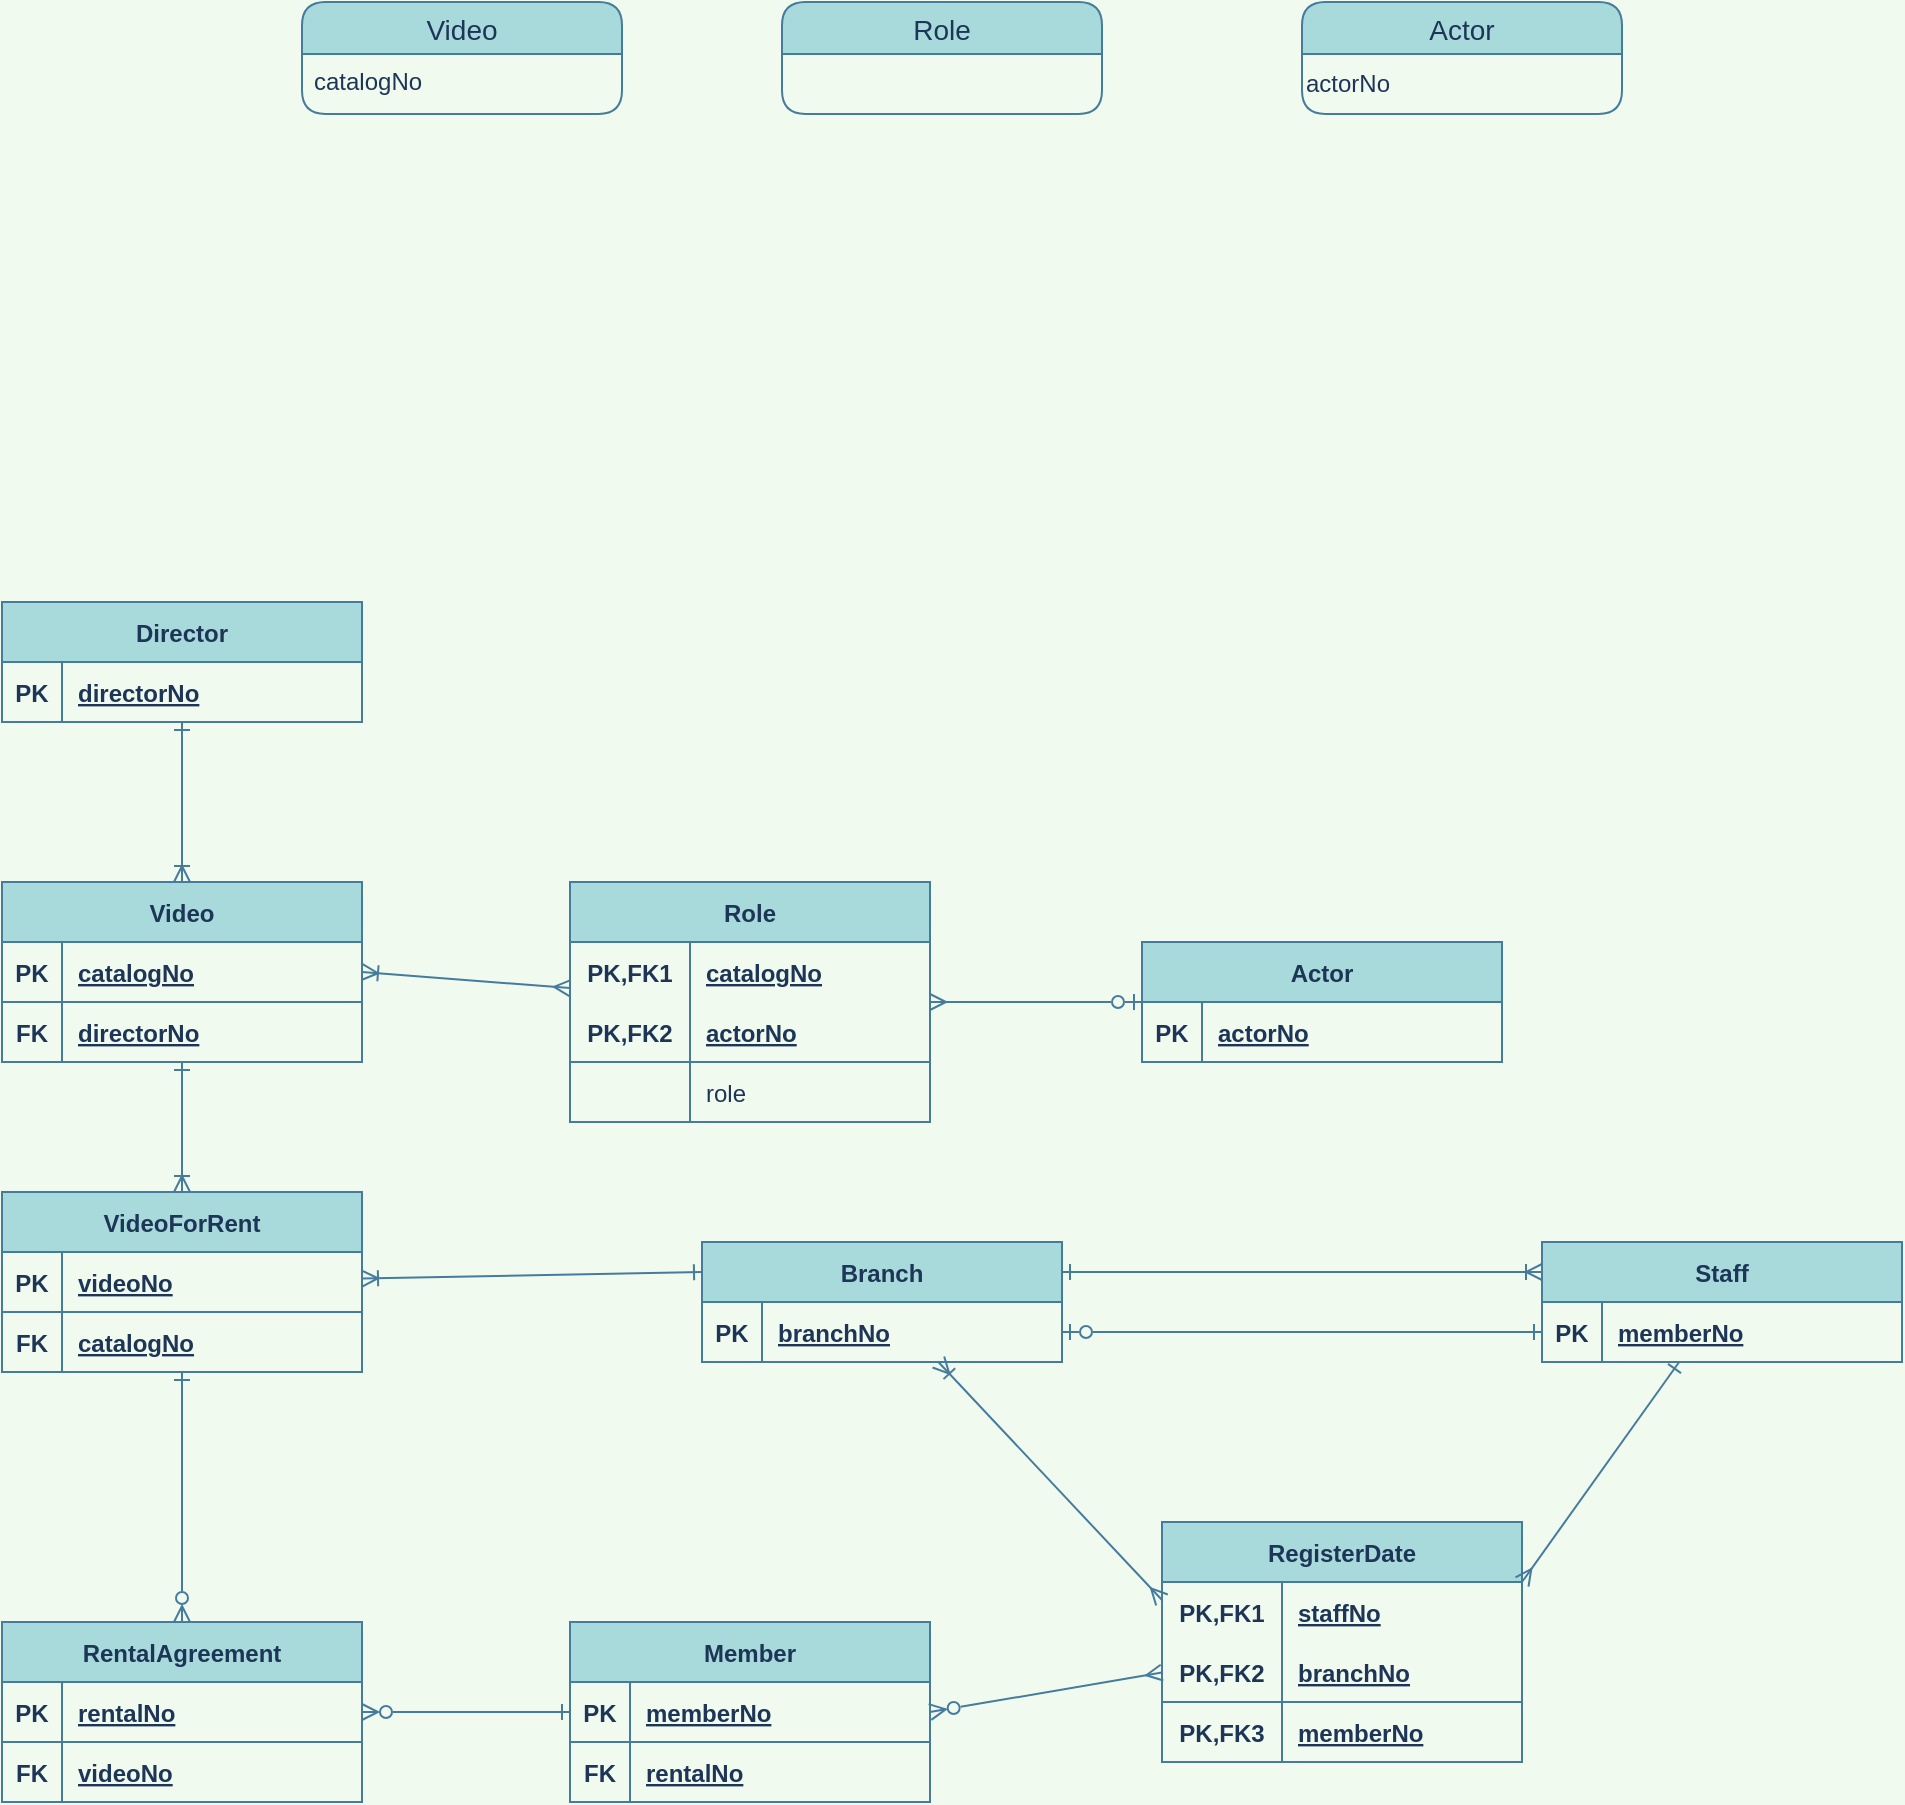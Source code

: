 <mxfile version="20.8.21" type="github">
  <diagram name="Page-1" id="j5njX1q8XNSfH6PFAkAE">
    <mxGraphModel dx="1781" dy="1816" grid="1" gridSize="10" guides="1" tooltips="1" connect="1" arrows="1" fold="1" page="1" pageScale="1" pageWidth="827" pageHeight="1169" background="#F1FAEE" math="1" shadow="0">
      <root>
        <mxCell id="0" />
        <mxCell id="1" parent="0" />
        <mxCell id="_9JVNpXohDjdHa2dbruk-77" value="VideoForRent" style="shape=table;startSize=30;container=1;collapsible=1;childLayout=tableLayout;fixedRows=1;rowLines=0;fontStyle=1;align=center;resizeLast=1;strokeColor=#457B9D;fontColor=#1D3557;fillColor=#A8DADC;" parent="1" vertex="1">
          <mxGeometry x="-50" y="495" width="180" height="90" as="geometry" />
        </mxCell>
        <mxCell id="_9JVNpXohDjdHa2dbruk-78" value="" style="shape=tableRow;horizontal=0;startSize=0;swimlaneHead=0;swimlaneBody=0;fillColor=none;collapsible=0;dropTarget=0;points=[[0,0.5],[1,0.5]];portConstraint=eastwest;top=0;left=0;right=0;bottom=1;strokeColor=#457B9D;fontColor=#1D3557;" parent="_9JVNpXohDjdHa2dbruk-77" vertex="1">
          <mxGeometry y="30" width="180" height="30" as="geometry" />
        </mxCell>
        <mxCell id="_9JVNpXohDjdHa2dbruk-79" value="PK" style="shape=partialRectangle;connectable=0;fillColor=none;top=0;left=0;bottom=0;right=0;fontStyle=1;overflow=hidden;strokeColor=#457B9D;fontColor=#1D3557;" parent="_9JVNpXohDjdHa2dbruk-78" vertex="1">
          <mxGeometry width="30" height="30" as="geometry">
            <mxRectangle width="30" height="30" as="alternateBounds" />
          </mxGeometry>
        </mxCell>
        <mxCell id="_9JVNpXohDjdHa2dbruk-80" value="videoNo" style="shape=partialRectangle;connectable=0;fillColor=none;top=0;left=0;bottom=0;right=0;align=left;spacingLeft=6;fontStyle=5;overflow=hidden;strokeColor=#457B9D;fontColor=#1D3557;" parent="_9JVNpXohDjdHa2dbruk-78" vertex="1">
          <mxGeometry x="30" width="150" height="30" as="geometry">
            <mxRectangle width="150" height="30" as="alternateBounds" />
          </mxGeometry>
        </mxCell>
        <mxCell id="_9JVNpXohDjdHa2dbruk-90" value="" style="shape=tableRow;horizontal=0;startSize=0;swimlaneHead=0;swimlaneBody=0;fillColor=none;collapsible=0;dropTarget=0;points=[[0,0.5],[1,0.5]];portConstraint=eastwest;top=0;left=0;right=0;bottom=1;strokeColor=#457B9D;fontColor=#1D3557;" parent="_9JVNpXohDjdHa2dbruk-77" vertex="1">
          <mxGeometry y="60" width="180" height="30" as="geometry" />
        </mxCell>
        <mxCell id="_9JVNpXohDjdHa2dbruk-91" value="FK" style="shape=partialRectangle;connectable=0;fillColor=none;top=0;left=0;bottom=0;right=0;fontStyle=1;overflow=hidden;strokeColor=#457B9D;fontColor=#1D3557;" parent="_9JVNpXohDjdHa2dbruk-90" vertex="1">
          <mxGeometry width="30" height="30" as="geometry">
            <mxRectangle width="30" height="30" as="alternateBounds" />
          </mxGeometry>
        </mxCell>
        <mxCell id="_9JVNpXohDjdHa2dbruk-92" value="catalogNo" style="shape=partialRectangle;connectable=0;fillColor=none;top=0;left=0;bottom=0;right=0;align=left;spacingLeft=6;fontStyle=5;overflow=hidden;strokeColor=#457B9D;fontColor=#1D3557;" parent="_9JVNpXohDjdHa2dbruk-90" vertex="1">
          <mxGeometry x="30" width="150" height="30" as="geometry">
            <mxRectangle width="150" height="30" as="alternateBounds" />
          </mxGeometry>
        </mxCell>
        <mxCell id="TeuvRQ6o7DTmpfOk_Imw-14" value="Video" style="swimlane;fontStyle=0;childLayout=stackLayout;horizontal=1;startSize=26;horizontalStack=0;resizeParent=1;resizeParentMax=0;resizeLast=0;collapsible=1;marginBottom=0;align=center;fontSize=14;rounded=1;fillColor=#A8DADC;strokeColor=#457B9D;fontColor=#1D3557;" parent="1" vertex="1">
          <mxGeometry x="100" y="-100" width="160" height="56" as="geometry" />
        </mxCell>
        <mxCell id="TeuvRQ6o7DTmpfOk_Imw-15" value="catalogNo" style="text;strokeColor=none;fillColor=none;spacingLeft=4;spacingRight=4;overflow=hidden;rotatable=0;points=[[0,0.5],[1,0.5]];portConstraint=eastwest;fontSize=12;fontColor=#1D3557;" parent="TeuvRQ6o7DTmpfOk_Imw-14" vertex="1">
          <mxGeometry y="26" width="160" height="30" as="geometry" />
        </mxCell>
        <mxCell id="TeuvRQ6o7DTmpfOk_Imw-18" value="Role" style="swimlane;fontStyle=0;childLayout=stackLayout;horizontal=1;startSize=26;horizontalStack=0;resizeParent=1;resizeParentMax=0;resizeLast=0;collapsible=1;marginBottom=0;align=center;fontSize=14;rounded=1;fillColor=#A8DADC;strokeColor=#457B9D;fontColor=#1D3557;" parent="1" vertex="1">
          <mxGeometry x="340" y="-100" width="160" height="56" as="geometry" />
        </mxCell>
        <mxCell id="TeuvRQ6o7DTmpfOk_Imw-22" value="Actor" style="swimlane;fontStyle=0;childLayout=stackLayout;horizontal=1;startSize=26;horizontalStack=0;resizeParent=1;resizeParentMax=0;resizeLast=0;collapsible=1;marginBottom=0;align=center;fontSize=14;rounded=1;fillColor=#A8DADC;strokeColor=#457B9D;fontColor=#1D3557;" parent="1" vertex="1">
          <mxGeometry x="600" y="-100" width="160" height="56" as="geometry" />
        </mxCell>
        <mxCell id="_9JVNpXohDjdHa2dbruk-40" value="actorNo" style="text;html=1;align=left;verticalAlign=middle;resizable=0;points=[];autosize=1;strokeColor=none;fillColor=none;fontColor=#1D3557;" parent="TeuvRQ6o7DTmpfOk_Imw-22" vertex="1">
          <mxGeometry y="26" width="160" height="30" as="geometry" />
        </mxCell>
        <mxCell id="_9JVNpXohDjdHa2dbruk-1" value="Video" style="shape=table;startSize=30;container=1;collapsible=1;childLayout=tableLayout;fixedRows=1;rowLines=0;fontStyle=1;align=center;resizeLast=1;fillColor=#A8DADC;strokeColor=#457B9D;fontColor=#1D3557;" parent="1" vertex="1">
          <mxGeometry x="-50" y="340" width="180" height="90" as="geometry" />
        </mxCell>
        <mxCell id="_9JVNpXohDjdHa2dbruk-2" value="" style="shape=tableRow;horizontal=0;startSize=0;swimlaneHead=0;swimlaneBody=0;fillColor=none;collapsible=0;dropTarget=0;points=[[0,0.5],[1,0.5]];portConstraint=eastwest;top=0;left=0;right=0;bottom=1;strokeColor=#457B9D;fontColor=#1D3557;" parent="_9JVNpXohDjdHa2dbruk-1" vertex="1">
          <mxGeometry y="30" width="180" height="30" as="geometry" />
        </mxCell>
        <mxCell id="_9JVNpXohDjdHa2dbruk-3" value="PK" style="shape=partialRectangle;connectable=0;fillColor=none;top=0;left=0;bottom=0;right=0;fontStyle=1;overflow=hidden;strokeColor=#457B9D;fontColor=#1D3557;" parent="_9JVNpXohDjdHa2dbruk-2" vertex="1">
          <mxGeometry width="30" height="30" as="geometry">
            <mxRectangle width="30" height="30" as="alternateBounds" />
          </mxGeometry>
        </mxCell>
        <mxCell id="_9JVNpXohDjdHa2dbruk-4" value="catalogNo" style="shape=partialRectangle;connectable=0;fillColor=none;top=0;left=0;bottom=0;right=0;align=left;spacingLeft=6;fontStyle=5;overflow=hidden;strokeColor=#457B9D;fontColor=#1D3557;" parent="_9JVNpXohDjdHa2dbruk-2" vertex="1">
          <mxGeometry x="30" width="150" height="30" as="geometry">
            <mxRectangle width="150" height="30" as="alternateBounds" />
          </mxGeometry>
        </mxCell>
        <mxCell id="_9JVNpXohDjdHa2dbruk-94" value="" style="shape=tableRow;horizontal=0;startSize=0;swimlaneHead=0;swimlaneBody=0;fillColor=none;collapsible=0;dropTarget=0;points=[[0,0.5],[1,0.5]];portConstraint=eastwest;top=0;left=0;right=0;bottom=1;strokeColor=#457B9D;fontColor=#1D3557;" parent="_9JVNpXohDjdHa2dbruk-1" vertex="1">
          <mxGeometry y="60" width="180" height="30" as="geometry" />
        </mxCell>
        <mxCell id="_9JVNpXohDjdHa2dbruk-95" value="FK" style="shape=partialRectangle;connectable=0;fillColor=none;top=0;left=0;bottom=0;right=0;fontStyle=1;overflow=hidden;strokeColor=#457B9D;fontColor=#1D3557;" parent="_9JVNpXohDjdHa2dbruk-94" vertex="1">
          <mxGeometry width="30" height="30" as="geometry">
            <mxRectangle width="30" height="30" as="alternateBounds" />
          </mxGeometry>
        </mxCell>
        <mxCell id="_9JVNpXohDjdHa2dbruk-96" value="directorNo" style="shape=partialRectangle;connectable=0;fillColor=none;top=0;left=0;bottom=0;right=0;align=left;spacingLeft=6;fontStyle=5;overflow=hidden;strokeColor=#457B9D;fontColor=#1D3557;" parent="_9JVNpXohDjdHa2dbruk-94" vertex="1">
          <mxGeometry x="30" width="150" height="30" as="geometry">
            <mxRectangle width="150" height="30" as="alternateBounds" />
          </mxGeometry>
        </mxCell>
        <mxCell id="_9JVNpXohDjdHa2dbruk-14" value="Role" style="shape=table;startSize=30;container=1;collapsible=1;childLayout=tableLayout;fixedRows=1;rowLines=0;fontStyle=1;align=center;resizeLast=1;fillColor=#A8DADC;strokeColor=#457B9D;fontColor=#1D3557;" parent="1" vertex="1">
          <mxGeometry x="234" y="340" width="180" height="120" as="geometry" />
        </mxCell>
        <mxCell id="_9JVNpXohDjdHa2dbruk-15" value="" style="shape=tableRow;horizontal=0;startSize=0;swimlaneHead=0;swimlaneBody=0;fillColor=none;collapsible=0;dropTarget=0;points=[[0,0.5],[1,0.5]];portConstraint=eastwest;top=0;left=0;right=0;bottom=0;strokeColor=#457B9D;fontColor=#1D3557;" parent="_9JVNpXohDjdHa2dbruk-14" vertex="1">
          <mxGeometry y="30" width="180" height="30" as="geometry" />
        </mxCell>
        <mxCell id="_9JVNpXohDjdHa2dbruk-16" value="PK,FK1" style="shape=partialRectangle;connectable=0;fillColor=none;top=0;left=0;bottom=0;right=0;fontStyle=1;overflow=hidden;strokeColor=#457B9D;fontColor=#1D3557;" parent="_9JVNpXohDjdHa2dbruk-15" vertex="1">
          <mxGeometry width="60" height="30" as="geometry">
            <mxRectangle width="60" height="30" as="alternateBounds" />
          </mxGeometry>
        </mxCell>
        <mxCell id="_9JVNpXohDjdHa2dbruk-17" value="catalogNo" style="shape=partialRectangle;connectable=0;fillColor=none;top=0;left=0;bottom=0;right=0;align=left;spacingLeft=6;fontStyle=5;overflow=hidden;strokeColor=#457B9D;fontColor=#1D3557;" parent="_9JVNpXohDjdHa2dbruk-15" vertex="1">
          <mxGeometry x="60" width="120" height="30" as="geometry">
            <mxRectangle width="120" height="30" as="alternateBounds" />
          </mxGeometry>
        </mxCell>
        <mxCell id="_9JVNpXohDjdHa2dbruk-18" value="" style="shape=tableRow;horizontal=0;startSize=0;swimlaneHead=0;swimlaneBody=0;fillColor=none;collapsible=0;dropTarget=0;points=[[0,0.5],[1,0.5]];portConstraint=eastwest;top=0;left=0;right=0;bottom=1;strokeColor=#457B9D;fontColor=#1D3557;" parent="_9JVNpXohDjdHa2dbruk-14" vertex="1">
          <mxGeometry y="60" width="180" height="30" as="geometry" />
        </mxCell>
        <mxCell id="_9JVNpXohDjdHa2dbruk-19" value="PK,FK2" style="shape=partialRectangle;connectable=0;fillColor=none;top=0;left=0;bottom=0;right=0;fontStyle=1;overflow=hidden;strokeColor=#457B9D;fontColor=#1D3557;" parent="_9JVNpXohDjdHa2dbruk-18" vertex="1">
          <mxGeometry width="60" height="30" as="geometry">
            <mxRectangle width="60" height="30" as="alternateBounds" />
          </mxGeometry>
        </mxCell>
        <mxCell id="_9JVNpXohDjdHa2dbruk-20" value="actorNo" style="shape=partialRectangle;connectable=0;fillColor=none;top=0;left=0;bottom=0;right=0;align=left;spacingLeft=6;fontStyle=5;overflow=hidden;strokeColor=#457B9D;fontColor=#1D3557;" parent="_9JVNpXohDjdHa2dbruk-18" vertex="1">
          <mxGeometry x="60" width="120" height="30" as="geometry">
            <mxRectangle width="120" height="30" as="alternateBounds" />
          </mxGeometry>
        </mxCell>
        <mxCell id="_9JVNpXohDjdHa2dbruk-24" value="" style="shape=tableRow;horizontal=0;startSize=0;swimlaneHead=0;swimlaneBody=0;fillColor=none;collapsible=0;dropTarget=0;points=[[0,0.5],[1,0.5]];portConstraint=eastwest;top=0;left=0;right=0;bottom=0;strokeColor=#457B9D;fontColor=#1D3557;" parent="_9JVNpXohDjdHa2dbruk-14" vertex="1">
          <mxGeometry y="90" width="180" height="30" as="geometry" />
        </mxCell>
        <mxCell id="_9JVNpXohDjdHa2dbruk-25" value="" style="shape=partialRectangle;connectable=0;fillColor=none;top=0;left=0;bottom=0;right=0;editable=1;overflow=hidden;strokeColor=#457B9D;fontColor=#1D3557;" parent="_9JVNpXohDjdHa2dbruk-24" vertex="1">
          <mxGeometry width="60" height="30" as="geometry">
            <mxRectangle width="60" height="30" as="alternateBounds" />
          </mxGeometry>
        </mxCell>
        <mxCell id="_9JVNpXohDjdHa2dbruk-26" value="role" style="shape=partialRectangle;connectable=0;fillColor=none;top=0;left=0;bottom=0;right=0;align=left;spacingLeft=6;overflow=hidden;strokeColor=#457B9D;fontColor=#1D3557;" parent="_9JVNpXohDjdHa2dbruk-24" vertex="1">
          <mxGeometry x="60" width="120" height="30" as="geometry">
            <mxRectangle width="120" height="30" as="alternateBounds" />
          </mxGeometry>
        </mxCell>
        <mxCell id="_9JVNpXohDjdHa2dbruk-27" value="Actor" style="shape=table;startSize=30;container=1;collapsible=1;childLayout=tableLayout;fixedRows=1;rowLines=0;fontStyle=1;align=center;resizeLast=1;fillColor=#A8DADC;strokeColor=#457B9D;fontColor=#1D3557;" parent="1" vertex="1">
          <mxGeometry x="520" y="370" width="180" height="60" as="geometry" />
        </mxCell>
        <mxCell id="_9JVNpXohDjdHa2dbruk-28" value="" style="shape=tableRow;horizontal=0;startSize=0;swimlaneHead=0;swimlaneBody=0;fillColor=none;collapsible=0;dropTarget=0;points=[[0,0.5],[1,0.5]];portConstraint=eastwest;top=0;left=0;right=0;bottom=1;strokeColor=#457B9D;fontColor=#1D3557;" parent="_9JVNpXohDjdHa2dbruk-27" vertex="1">
          <mxGeometry y="30" width="180" height="30" as="geometry" />
        </mxCell>
        <mxCell id="_9JVNpXohDjdHa2dbruk-29" value="PK" style="shape=partialRectangle;connectable=0;fillColor=none;top=0;left=0;bottom=0;right=0;fontStyle=1;overflow=hidden;strokeColor=#457B9D;fontColor=#1D3557;" parent="_9JVNpXohDjdHa2dbruk-28" vertex="1">
          <mxGeometry width="30" height="30" as="geometry">
            <mxRectangle width="30" height="30" as="alternateBounds" />
          </mxGeometry>
        </mxCell>
        <mxCell id="_9JVNpXohDjdHa2dbruk-30" value="actorNo" style="shape=partialRectangle;connectable=0;fillColor=none;top=0;left=0;bottom=0;right=0;align=left;spacingLeft=6;fontStyle=5;overflow=hidden;strokeColor=#457B9D;fontColor=#1D3557;" parent="_9JVNpXohDjdHa2dbruk-28" vertex="1">
          <mxGeometry x="30" width="150" height="30" as="geometry">
            <mxRectangle width="150" height="30" as="alternateBounds" />
          </mxGeometry>
        </mxCell>
        <mxCell id="_9JVNpXohDjdHa2dbruk-41" value="Director" style="shape=table;startSize=30;container=1;collapsible=1;childLayout=tableLayout;fixedRows=1;rowLines=0;fontStyle=1;align=center;resizeLast=1;fillColor=#A8DADC;strokeColor=#457B9D;fontColor=#1D3557;" parent="1" vertex="1">
          <mxGeometry x="-50" y="200" width="180" height="60" as="geometry" />
        </mxCell>
        <mxCell id="_9JVNpXohDjdHa2dbruk-42" value="" style="shape=tableRow;horizontal=0;startSize=0;swimlaneHead=0;swimlaneBody=0;fillColor=none;collapsible=0;dropTarget=0;points=[[0,0.5],[1,0.5]];portConstraint=eastwest;top=0;left=0;right=0;bottom=1;strokeColor=#457B9D;fontColor=#1D3557;" parent="_9JVNpXohDjdHa2dbruk-41" vertex="1">
          <mxGeometry y="30" width="180" height="30" as="geometry" />
        </mxCell>
        <mxCell id="_9JVNpXohDjdHa2dbruk-43" value="PK" style="shape=partialRectangle;connectable=0;fillColor=none;top=0;left=0;bottom=0;right=0;fontStyle=1;overflow=hidden;strokeColor=#457B9D;fontColor=#1D3557;" parent="_9JVNpXohDjdHa2dbruk-42" vertex="1">
          <mxGeometry width="30" height="30" as="geometry">
            <mxRectangle width="30" height="30" as="alternateBounds" />
          </mxGeometry>
        </mxCell>
        <mxCell id="_9JVNpXohDjdHa2dbruk-44" value="directorNo" style="shape=partialRectangle;connectable=0;fillColor=none;top=0;left=0;bottom=0;right=0;align=left;spacingLeft=6;fontStyle=5;overflow=hidden;strokeColor=#457B9D;fontColor=#1D3557;" parent="_9JVNpXohDjdHa2dbruk-42" vertex="1">
          <mxGeometry x="30" width="150" height="30" as="geometry">
            <mxRectangle width="150" height="30" as="alternateBounds" />
          </mxGeometry>
        </mxCell>
        <mxCell id="_9JVNpXohDjdHa2dbruk-54" value="" style="fontSize=12;html=1;endArrow=ERone;endFill=1;rounded=0;labelBackgroundColor=#F1FAEE;strokeColor=#457B9D;fontColor=#1D3557;" parent="1" source="_9JVNpXohDjdHa2dbruk-1" target="_9JVNpXohDjdHa2dbruk-42" edge="1">
          <mxGeometry width="100" height="100" relative="1" as="geometry">
            <mxPoint x="410" y="360" as="sourcePoint" />
            <mxPoint x="180" y="200" as="targetPoint" />
          </mxGeometry>
        </mxCell>
        <mxCell id="_9JVNpXohDjdHa2dbruk-56" value="" style="fontSize=12;html=1;endArrow=ERoneToMany;rounded=0;entryX=0.5;entryY=0;entryDx=0;entryDy=0;labelBackgroundColor=#F1FAEE;strokeColor=#457B9D;fontColor=#1D3557;" parent="1" source="_9JVNpXohDjdHa2dbruk-42" target="_9JVNpXohDjdHa2dbruk-1" edge="1">
          <mxGeometry width="100" height="100" relative="1" as="geometry">
            <mxPoint x="310" y="280" as="sourcePoint" />
            <mxPoint x="410" y="180" as="targetPoint" />
          </mxGeometry>
        </mxCell>
        <mxCell id="_9JVNpXohDjdHa2dbruk-75" value="" style="endArrow=ERmany;html=1;rounded=0;strokeColor=#457B9D;fontColor=#1D3557;fillColor=#A8DADC;exitX=1;exitY=0.5;exitDx=0;exitDy=0;startArrow=ERoneToMany;startFill=0;endFill=0;labelBackgroundColor=#F1FAEE;" parent="1" source="_9JVNpXohDjdHa2dbruk-1" target="_9JVNpXohDjdHa2dbruk-14" edge="1">
          <mxGeometry relative="1" as="geometry">
            <mxPoint x="300" y="360" as="sourcePoint" />
            <mxPoint x="340" y="380" as="targetPoint" />
          </mxGeometry>
        </mxCell>
        <mxCell id="_9JVNpXohDjdHa2dbruk-76" value="" style="endArrow=ERzeroToOne;html=1;rounded=0;strokeColor=#457B9D;fontColor=#1D3557;fillColor=#A8DADC;entryX=0;entryY=0.5;entryDx=0;entryDy=0;endFill=0;startArrow=ERmany;startFill=0;labelBackgroundColor=#F1FAEE;" parent="1" source="_9JVNpXohDjdHa2dbruk-14" target="_9JVNpXohDjdHa2dbruk-27" edge="1">
          <mxGeometry relative="1" as="geometry">
            <mxPoint x="380" y="260" as="sourcePoint" />
            <mxPoint x="540" y="260" as="targetPoint" />
          </mxGeometry>
        </mxCell>
        <mxCell id="_9JVNpXohDjdHa2dbruk-93" value="" style="endArrow=ERoneToMany;html=1;rounded=0;strokeColor=#457B9D;fontColor=#1D3557;fillColor=#A8DADC;entryX=0.5;entryY=0;entryDx=0;entryDy=0;endFill=0;startArrow=ERone;startFill=0;strokeWidth=1;labelBackgroundColor=#F1FAEE;" parent="1" source="_9JVNpXohDjdHa2dbruk-1" target="_9JVNpXohDjdHa2dbruk-77" edge="1">
          <mxGeometry relative="1" as="geometry">
            <mxPoint x="40" y="460" as="sourcePoint" />
            <mxPoint x="550" y="430" as="targetPoint" />
          </mxGeometry>
        </mxCell>
        <mxCell id="_9JVNpXohDjdHa2dbruk-99" value="RentalAgreement" style="shape=table;startSize=30;container=1;collapsible=1;childLayout=tableLayout;fixedRows=1;rowLines=0;fontStyle=1;align=center;resizeLast=1;strokeColor=#457B9D;fontColor=#1D3557;fillColor=#A8DADC;" parent="1" vertex="1">
          <mxGeometry x="-50" y="710" width="180" height="90" as="geometry" />
        </mxCell>
        <mxCell id="_9JVNpXohDjdHa2dbruk-100" value="" style="shape=tableRow;horizontal=0;startSize=0;swimlaneHead=0;swimlaneBody=0;fillColor=none;collapsible=0;dropTarget=0;points=[[0,0.5],[1,0.5]];portConstraint=eastwest;top=0;left=0;right=0;bottom=1;strokeColor=#457B9D;fontColor=#1D3557;" parent="_9JVNpXohDjdHa2dbruk-99" vertex="1">
          <mxGeometry y="30" width="180" height="30" as="geometry" />
        </mxCell>
        <mxCell id="_9JVNpXohDjdHa2dbruk-101" value="PK" style="shape=partialRectangle;connectable=0;fillColor=none;top=0;left=0;bottom=0;right=0;fontStyle=1;overflow=hidden;strokeColor=#457B9D;fontColor=#1D3557;" parent="_9JVNpXohDjdHa2dbruk-100" vertex="1">
          <mxGeometry width="30" height="30" as="geometry">
            <mxRectangle width="30" height="30" as="alternateBounds" />
          </mxGeometry>
        </mxCell>
        <mxCell id="_9JVNpXohDjdHa2dbruk-102" value="rentalNo" style="shape=partialRectangle;connectable=0;fillColor=none;top=0;left=0;bottom=0;right=0;align=left;spacingLeft=6;fontStyle=5;overflow=hidden;strokeColor=#457B9D;fontColor=#1D3557;" parent="_9JVNpXohDjdHa2dbruk-100" vertex="1">
          <mxGeometry x="30" width="150" height="30" as="geometry">
            <mxRectangle width="150" height="30" as="alternateBounds" />
          </mxGeometry>
        </mxCell>
        <mxCell id="_9JVNpXohDjdHa2dbruk-112" value="" style="shape=tableRow;horizontal=0;startSize=0;swimlaneHead=0;swimlaneBody=0;fillColor=none;collapsible=0;dropTarget=0;points=[[0,0.5],[1,0.5]];portConstraint=eastwest;top=0;left=0;right=0;bottom=1;strokeColor=#457B9D;fontColor=#1D3557;" parent="_9JVNpXohDjdHa2dbruk-99" vertex="1">
          <mxGeometry y="60" width="180" height="30" as="geometry" />
        </mxCell>
        <mxCell id="_9JVNpXohDjdHa2dbruk-113" value="FK" style="shape=partialRectangle;connectable=0;fillColor=none;top=0;left=0;bottom=0;right=0;fontStyle=1;overflow=hidden;strokeColor=#457B9D;fontColor=#1D3557;" parent="_9JVNpXohDjdHa2dbruk-112" vertex="1">
          <mxGeometry width="30" height="30" as="geometry">
            <mxRectangle width="30" height="30" as="alternateBounds" />
          </mxGeometry>
        </mxCell>
        <mxCell id="_9JVNpXohDjdHa2dbruk-114" value="videoNo" style="shape=partialRectangle;connectable=0;fillColor=none;top=0;left=0;bottom=0;right=0;align=left;spacingLeft=6;fontStyle=5;overflow=hidden;strokeColor=#457B9D;fontColor=#1D3557;" parent="_9JVNpXohDjdHa2dbruk-112" vertex="1">
          <mxGeometry x="30" width="150" height="30" as="geometry">
            <mxRectangle width="150" height="30" as="alternateBounds" />
          </mxGeometry>
        </mxCell>
        <mxCell id="_9JVNpXohDjdHa2dbruk-115" value="" style="endArrow=ERone;html=1;rounded=0;strokeColor=#457B9D;strokeWidth=1;fontColor=#1D3557;fillColor=#A8DADC;exitX=0.5;exitY=0;exitDx=0;exitDy=0;startArrow=ERzeroToMany;startFill=0;endFill=0;labelBackgroundColor=#F1FAEE;" parent="1" source="_9JVNpXohDjdHa2dbruk-99" target="_9JVNpXohDjdHa2dbruk-77" edge="1">
          <mxGeometry relative="1" as="geometry">
            <mxPoint x="40" y="640" as="sourcePoint" />
            <mxPoint x="570" y="520" as="targetPoint" />
          </mxGeometry>
        </mxCell>
        <mxCell id="_9JVNpXohDjdHa2dbruk-116" value="Member" style="shape=table;startSize=30;container=1;collapsible=1;childLayout=tableLayout;fixedRows=1;rowLines=0;fontStyle=1;align=center;resizeLast=1;strokeColor=#457B9D;fontColor=#1D3557;fillColor=#A8DADC;" parent="1" vertex="1">
          <mxGeometry x="234" y="710" width="180" height="90" as="geometry" />
        </mxCell>
        <mxCell id="_9JVNpXohDjdHa2dbruk-117" value="" style="shape=tableRow;horizontal=0;startSize=0;swimlaneHead=0;swimlaneBody=0;fillColor=none;collapsible=0;dropTarget=0;points=[[0,0.5],[1,0.5]];portConstraint=eastwest;top=0;left=0;right=0;bottom=1;strokeColor=#457B9D;fontColor=#1D3557;" parent="_9JVNpXohDjdHa2dbruk-116" vertex="1">
          <mxGeometry y="30" width="180" height="30" as="geometry" />
        </mxCell>
        <mxCell id="_9JVNpXohDjdHa2dbruk-118" value="PK" style="shape=partialRectangle;connectable=0;fillColor=none;top=0;left=0;bottom=0;right=0;fontStyle=1;overflow=hidden;strokeColor=#457B9D;fontColor=#1D3557;" parent="_9JVNpXohDjdHa2dbruk-117" vertex="1">
          <mxGeometry width="30" height="30" as="geometry">
            <mxRectangle width="30" height="30" as="alternateBounds" />
          </mxGeometry>
        </mxCell>
        <mxCell id="_9JVNpXohDjdHa2dbruk-119" value="memberNo" style="shape=partialRectangle;connectable=0;fillColor=none;top=0;left=0;bottom=0;right=0;align=left;spacingLeft=6;fontStyle=5;overflow=hidden;strokeColor=#457B9D;fontColor=#1D3557;" parent="_9JVNpXohDjdHa2dbruk-117" vertex="1">
          <mxGeometry x="30" width="150" height="30" as="geometry">
            <mxRectangle width="150" height="30" as="alternateBounds" />
          </mxGeometry>
        </mxCell>
        <mxCell id="_9JVNpXohDjdHa2dbruk-129" value="" style="shape=tableRow;horizontal=0;startSize=0;swimlaneHead=0;swimlaneBody=0;fillColor=none;collapsible=0;dropTarget=0;points=[[0,0.5],[1,0.5]];portConstraint=eastwest;top=0;left=0;right=0;bottom=1;strokeColor=#457B9D;fontColor=#1D3557;" parent="_9JVNpXohDjdHa2dbruk-116" vertex="1">
          <mxGeometry y="60" width="180" height="30" as="geometry" />
        </mxCell>
        <mxCell id="_9JVNpXohDjdHa2dbruk-130" value="FK" style="shape=partialRectangle;connectable=0;fillColor=none;top=0;left=0;bottom=0;right=0;fontStyle=1;overflow=hidden;strokeColor=#457B9D;fontColor=#1D3557;" parent="_9JVNpXohDjdHa2dbruk-129" vertex="1">
          <mxGeometry width="30" height="30" as="geometry">
            <mxRectangle width="30" height="30" as="alternateBounds" />
          </mxGeometry>
        </mxCell>
        <mxCell id="_9JVNpXohDjdHa2dbruk-131" value="rentalNo" style="shape=partialRectangle;connectable=0;fillColor=none;top=0;left=0;bottom=0;right=0;align=left;spacingLeft=6;fontStyle=5;overflow=hidden;strokeColor=#457B9D;fontColor=#1D3557;" parent="_9JVNpXohDjdHa2dbruk-129" vertex="1">
          <mxGeometry x="30" width="150" height="30" as="geometry">
            <mxRectangle width="150" height="30" as="alternateBounds" />
          </mxGeometry>
        </mxCell>
        <mxCell id="_9JVNpXohDjdHa2dbruk-132" value="" style="endArrow=ERone;html=1;rounded=0;strokeColor=#457B9D;strokeWidth=1;fontColor=#1D3557;fillColor=#A8DADC;exitX=1;exitY=0.5;exitDx=0;exitDy=0;startArrow=ERzeroToMany;startFill=0;endFill=0;entryX=0;entryY=0.5;entryDx=0;entryDy=0;labelBackgroundColor=#F1FAEE;" parent="1" source="_9JVNpXohDjdHa2dbruk-99" target="_9JVNpXohDjdHa2dbruk-117" edge="1">
          <mxGeometry relative="1" as="geometry">
            <mxPoint x="50" y="670" as="sourcePoint" />
            <mxPoint x="50" y="595" as="targetPoint" />
          </mxGeometry>
        </mxCell>
        <mxCell id="_9JVNpXohDjdHa2dbruk-133" value="RegisterDate" style="shape=table;startSize=30;container=1;collapsible=1;childLayout=tableLayout;fixedRows=1;rowLines=0;fontStyle=1;align=center;resizeLast=1;strokeColor=#457B9D;fontColor=#1D3557;fillColor=#A8DADC;" parent="1" vertex="1">
          <mxGeometry x="530" y="660" width="180" height="120" as="geometry" />
        </mxCell>
        <mxCell id="_9JVNpXohDjdHa2dbruk-134" value="" style="shape=tableRow;horizontal=0;startSize=0;swimlaneHead=0;swimlaneBody=0;fillColor=none;collapsible=0;dropTarget=0;points=[[0,0.5],[1,0.5]];portConstraint=eastwest;top=0;left=0;right=0;bottom=0;strokeColor=#457B9D;fontColor=#1D3557;" parent="_9JVNpXohDjdHa2dbruk-133" vertex="1">
          <mxGeometry y="30" width="180" height="30" as="geometry" />
        </mxCell>
        <mxCell id="_9JVNpXohDjdHa2dbruk-135" value="PK,FK1" style="shape=partialRectangle;connectable=0;fillColor=none;top=0;left=0;bottom=0;right=0;fontStyle=1;overflow=hidden;strokeColor=#457B9D;fontColor=#1D3557;" parent="_9JVNpXohDjdHa2dbruk-134" vertex="1">
          <mxGeometry width="60" height="30" as="geometry">
            <mxRectangle width="60" height="30" as="alternateBounds" />
          </mxGeometry>
        </mxCell>
        <mxCell id="_9JVNpXohDjdHa2dbruk-136" value="staffNo" style="shape=partialRectangle;connectable=0;fillColor=none;top=0;left=0;bottom=0;right=0;align=left;spacingLeft=6;fontStyle=5;overflow=hidden;strokeColor=#457B9D;fontColor=#1D3557;" parent="_9JVNpXohDjdHa2dbruk-134" vertex="1">
          <mxGeometry x="60" width="120" height="30" as="geometry">
            <mxRectangle width="120" height="30" as="alternateBounds" />
          </mxGeometry>
        </mxCell>
        <mxCell id="_9JVNpXohDjdHa2dbruk-137" value="" style="shape=tableRow;horizontal=0;startSize=0;swimlaneHead=0;swimlaneBody=0;fillColor=none;collapsible=0;dropTarget=0;points=[[0,0.5],[1,0.5]];portConstraint=eastwest;top=0;left=0;right=0;bottom=1;strokeColor=#457B9D;fontColor=#1D3557;" parent="_9JVNpXohDjdHa2dbruk-133" vertex="1">
          <mxGeometry y="60" width="180" height="30" as="geometry" />
        </mxCell>
        <mxCell id="_9JVNpXohDjdHa2dbruk-138" value="PK,FK2" style="shape=partialRectangle;connectable=0;fillColor=none;top=0;left=0;bottom=0;right=0;fontStyle=1;overflow=hidden;strokeColor=#457B9D;fontColor=#1D3557;" parent="_9JVNpXohDjdHa2dbruk-137" vertex="1">
          <mxGeometry width="60" height="30" as="geometry">
            <mxRectangle width="60" height="30" as="alternateBounds" />
          </mxGeometry>
        </mxCell>
        <mxCell id="_9JVNpXohDjdHa2dbruk-139" value="branchNo" style="shape=partialRectangle;connectable=0;fillColor=none;top=0;left=0;bottom=0;right=0;align=left;spacingLeft=6;fontStyle=5;overflow=hidden;strokeColor=#457B9D;fontColor=#1D3557;" parent="_9JVNpXohDjdHa2dbruk-137" vertex="1">
          <mxGeometry x="60" width="120" height="30" as="geometry">
            <mxRectangle width="120" height="30" as="alternateBounds" />
          </mxGeometry>
        </mxCell>
        <mxCell id="_9JVNpXohDjdHa2dbruk-140" value="" style="shape=tableRow;horizontal=0;startSize=0;swimlaneHead=0;swimlaneBody=0;fillColor=none;collapsible=0;dropTarget=0;points=[[0,0.5],[1,0.5]];portConstraint=eastwest;top=0;left=0;right=0;bottom=0;strokeColor=#457B9D;fontColor=#1D3557;" parent="_9JVNpXohDjdHa2dbruk-133" vertex="1">
          <mxGeometry y="90" width="180" height="30" as="geometry" />
        </mxCell>
        <mxCell id="_9JVNpXohDjdHa2dbruk-141" value="PK,FK3" style="shape=partialRectangle;connectable=0;fillColor=none;top=0;left=0;bottom=0;right=0;editable=1;overflow=hidden;strokeColor=#457B9D;fontColor=#1D3557;fontStyle=1" parent="_9JVNpXohDjdHa2dbruk-140" vertex="1">
          <mxGeometry width="60" height="30" as="geometry">
            <mxRectangle width="60" height="30" as="alternateBounds" />
          </mxGeometry>
        </mxCell>
        <mxCell id="_9JVNpXohDjdHa2dbruk-142" value="memberNo" style="shape=partialRectangle;connectable=0;fillColor=none;top=0;left=0;bottom=0;right=0;align=left;spacingLeft=6;overflow=hidden;strokeColor=#457B9D;fontColor=#1D3557;fontStyle=5" parent="_9JVNpXohDjdHa2dbruk-140" vertex="1">
          <mxGeometry x="60" width="120" height="30" as="geometry">
            <mxRectangle width="120" height="30" as="alternateBounds" />
          </mxGeometry>
        </mxCell>
        <mxCell id="_9JVNpXohDjdHa2dbruk-146" value="Staff" style="shape=table;startSize=30;container=1;collapsible=1;childLayout=tableLayout;fixedRows=1;rowLines=0;fontStyle=1;align=center;resizeLast=1;strokeColor=#457B9D;fontColor=#1D3557;fillColor=#A8DADC;" parent="1" vertex="1">
          <mxGeometry x="720" y="520" width="180" height="60" as="geometry" />
        </mxCell>
        <mxCell id="_9JVNpXohDjdHa2dbruk-147" value="" style="shape=tableRow;horizontal=0;startSize=0;swimlaneHead=0;swimlaneBody=0;fillColor=none;collapsible=0;dropTarget=0;points=[[0,0.5],[1,0.5]];portConstraint=eastwest;top=0;left=0;right=0;bottom=1;strokeColor=#457B9D;fontColor=#1D3557;" parent="_9JVNpXohDjdHa2dbruk-146" vertex="1">
          <mxGeometry y="30" width="180" height="30" as="geometry" />
        </mxCell>
        <mxCell id="_9JVNpXohDjdHa2dbruk-148" value="PK" style="shape=partialRectangle;connectable=0;fillColor=none;top=0;left=0;bottom=0;right=0;fontStyle=1;overflow=hidden;strokeColor=#457B9D;fontColor=#1D3557;" parent="_9JVNpXohDjdHa2dbruk-147" vertex="1">
          <mxGeometry width="30" height="30" as="geometry">
            <mxRectangle width="30" height="30" as="alternateBounds" />
          </mxGeometry>
        </mxCell>
        <mxCell id="_9JVNpXohDjdHa2dbruk-149" value="memberNo" style="shape=partialRectangle;connectable=0;fillColor=none;top=0;left=0;bottom=0;right=0;align=left;spacingLeft=6;fontStyle=5;overflow=hidden;strokeColor=#457B9D;fontColor=#1D3557;" parent="_9JVNpXohDjdHa2dbruk-147" vertex="1">
          <mxGeometry x="30" width="150" height="30" as="geometry">
            <mxRectangle width="150" height="30" as="alternateBounds" />
          </mxGeometry>
        </mxCell>
        <mxCell id="_9JVNpXohDjdHa2dbruk-153" value="Branch" style="shape=table;startSize=30;container=1;collapsible=1;childLayout=tableLayout;fixedRows=1;rowLines=0;fontStyle=1;align=center;resizeLast=1;strokeColor=#457B9D;fontColor=#1D3557;fillColor=#A8DADC;" parent="1" vertex="1">
          <mxGeometry x="300" y="520" width="180" height="60" as="geometry" />
        </mxCell>
        <mxCell id="_9JVNpXohDjdHa2dbruk-154" value="" style="shape=tableRow;horizontal=0;startSize=0;swimlaneHead=0;swimlaneBody=0;fillColor=none;collapsible=0;dropTarget=0;points=[[0,0.5],[1,0.5]];portConstraint=eastwest;top=0;left=0;right=0;bottom=1;strokeColor=#457B9D;fontColor=#1D3557;" parent="_9JVNpXohDjdHa2dbruk-153" vertex="1">
          <mxGeometry y="30" width="180" height="30" as="geometry" />
        </mxCell>
        <mxCell id="_9JVNpXohDjdHa2dbruk-155" value="PK" style="shape=partialRectangle;connectable=0;fillColor=none;top=0;left=0;bottom=0;right=0;fontStyle=1;overflow=hidden;strokeColor=#457B9D;fontColor=#1D3557;" parent="_9JVNpXohDjdHa2dbruk-154" vertex="1">
          <mxGeometry width="30" height="30" as="geometry">
            <mxRectangle width="30" height="30" as="alternateBounds" />
          </mxGeometry>
        </mxCell>
        <mxCell id="_9JVNpXohDjdHa2dbruk-156" value="branchNo" style="shape=partialRectangle;connectable=0;fillColor=none;top=0;left=0;bottom=0;right=0;align=left;spacingLeft=6;fontStyle=5;overflow=hidden;strokeColor=#457B9D;fontColor=#1D3557;" parent="_9JVNpXohDjdHa2dbruk-154" vertex="1">
          <mxGeometry x="30" width="150" height="30" as="geometry">
            <mxRectangle width="150" height="30" as="alternateBounds" />
          </mxGeometry>
        </mxCell>
        <mxCell id="_9JVNpXohDjdHa2dbruk-163" value="" style="endArrow=ERmany;html=1;rounded=0;strokeColor=#457B9D;strokeWidth=1;fontColor=#1D3557;fillColor=#A8DADC;exitX=1;exitY=0.5;exitDx=0;exitDy=0;startArrow=ERzeroToMany;startFill=0;endFill=0;labelBackgroundColor=#F1FAEE;" parent="1" source="_9JVNpXohDjdHa2dbruk-117" target="_9JVNpXohDjdHa2dbruk-133" edge="1">
          <mxGeometry relative="1" as="geometry">
            <mxPoint x="580" y="800" as="sourcePoint" />
            <mxPoint x="710" y="800" as="targetPoint" />
          </mxGeometry>
        </mxCell>
        <mxCell id="_9JVNpXohDjdHa2dbruk-164" value="" style="endArrow=ERmany;html=1;rounded=0;strokeColor=#457B9D;strokeWidth=1;fontColor=#1D3557;fillColor=#A8DADC;startArrow=ERone;startFill=0;endFill=0;labelBackgroundColor=#F1FAEE;entryX=1;entryY=0.25;entryDx=0;entryDy=0;" parent="1" source="_9JVNpXohDjdHa2dbruk-146" target="_9JVNpXohDjdHa2dbruk-133" edge="1">
          <mxGeometry relative="1" as="geometry">
            <mxPoint x="760" y="679.71" as="sourcePoint" />
            <mxPoint x="876" y="660.001" as="targetPoint" />
          </mxGeometry>
        </mxCell>
        <mxCell id="_9JVNpXohDjdHa2dbruk-165" value="" style="endArrow=ERoneToMany;html=1;rounded=0;strokeColor=#457B9D;strokeWidth=1;fontColor=#1D3557;fillColor=#A8DADC;exitX=0;exitY=0.3;exitDx=0;exitDy=0;startArrow=ERmany;startFill=0;endFill=0;labelBackgroundColor=#F1FAEE;exitPerimeter=0;" parent="1" source="_9JVNpXohDjdHa2dbruk-134" target="_9JVNpXohDjdHa2dbruk-153" edge="1">
          <mxGeometry relative="1" as="geometry">
            <mxPoint x="424" y="765" as="sourcePoint" />
            <mxPoint x="540" y="745.291" as="targetPoint" />
          </mxGeometry>
        </mxCell>
        <mxCell id="_9JVNpXohDjdHa2dbruk-166" value="" style="endArrow=ERone;html=1;rounded=0;strokeColor=#457B9D;strokeWidth=1;fontColor=#1D3557;fillColor=#A8DADC;exitX=1;exitY=0.75;exitDx=0;exitDy=0;startArrow=ERzeroToOne;startFill=0;endFill=0;labelBackgroundColor=#F1FAEE;entryX=0;entryY=0.5;entryDx=0;entryDy=0;" parent="1" source="_9JVNpXohDjdHa2dbruk-153" target="_9JVNpXohDjdHa2dbruk-147" edge="1">
          <mxGeometry relative="1" as="geometry">
            <mxPoint x="424" y="765" as="sourcePoint" />
            <mxPoint x="540" y="745.291" as="targetPoint" />
          </mxGeometry>
        </mxCell>
        <mxCell id="_9JVNpXohDjdHa2dbruk-167" value="" style="endArrow=ERoneToMany;html=1;rounded=0;strokeColor=#457B9D;strokeWidth=1;fontColor=#1D3557;fillColor=#A8DADC;exitX=1;exitY=0.25;exitDx=0;exitDy=0;startArrow=ERone;startFill=0;endFill=0;labelBackgroundColor=#F1FAEE;entryX=0;entryY=0.25;entryDx=0;entryDy=0;" parent="1" source="_9JVNpXohDjdHa2dbruk-153" target="_9JVNpXohDjdHa2dbruk-146" edge="1">
          <mxGeometry relative="1" as="geometry">
            <mxPoint x="490" y="575" as="sourcePoint" />
            <mxPoint x="730" y="575" as="targetPoint" />
          </mxGeometry>
        </mxCell>
        <mxCell id="_9JVNpXohDjdHa2dbruk-174" value="" style="endArrow=ERone;html=1;rounded=0;strokeColor=#457B9D;strokeWidth=1;fontColor=#1D3557;fillColor=#A8DADC;startArrow=ERoneToMany;startFill=0;endFill=0;labelBackgroundColor=#F1FAEE;entryX=0;entryY=0.25;entryDx=0;entryDy=0;" parent="1" source="_9JVNpXohDjdHa2dbruk-77" target="_9JVNpXohDjdHa2dbruk-153" edge="1">
          <mxGeometry relative="1" as="geometry">
            <mxPoint x="170" y="480" as="sourcePoint" />
            <mxPoint x="410" y="480" as="targetPoint" />
          </mxGeometry>
        </mxCell>
      </root>
    </mxGraphModel>
  </diagram>
</mxfile>
